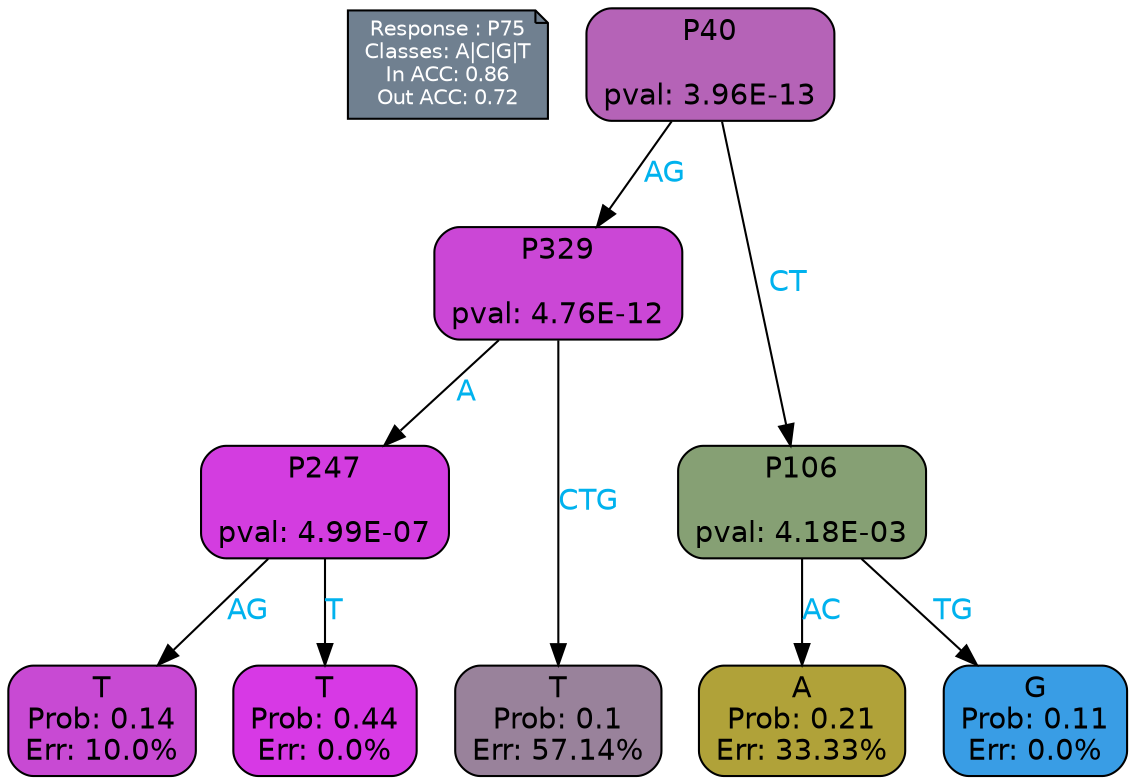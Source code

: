 digraph Tree {
node [shape=box, style="filled, rounded", color="black", fontname=helvetica] ;
graph [ranksep=equally, splines=polylines, bgcolor=transparent, dpi=600] ;
edge [fontname=helvetica] ;
LEGEND [label="Response : P75
Classes: A|C|G|T
In ACC: 0.86
Out ACC: 0.72
",shape=note,align=left,style=filled,fillcolor="slategray",fontcolor="white",fontsize=10];1 [label="P40

pval: 3.96E-13", fillcolor="#b563b7"] ;
2 [label="P329

pval: 4.76E-12", fillcolor="#cb47d6"] ;
3 [label="P247

pval: 4.99E-07", fillcolor="#d33de0"] ;
4 [label="T
Prob: 0.14
Err: 10.0%", fillcolor="#c84ad3"] ;
5 [label="T
Prob: 0.44
Err: 0.0%", fillcolor="#d739e5"] ;
6 [label="T
Prob: 0.1
Err: 57.14%", fillcolor="#99829b"] ;
7 [label="P106

pval: 4.18E-03", fillcolor="#86a074"] ;
8 [label="A
Prob: 0.21
Err: 33.33%", fillcolor="#b0a239"] ;
9 [label="G
Prob: 0.11
Err: 0.0%", fillcolor="#399de5"] ;
1 -> 2 [label="AG",fontcolor=deepskyblue2] ;
1 -> 7 [label="CT",fontcolor=deepskyblue2] ;
2 -> 3 [label="A",fontcolor=deepskyblue2] ;
2 -> 6 [label="CTG",fontcolor=deepskyblue2] ;
3 -> 4 [label="AG",fontcolor=deepskyblue2] ;
3 -> 5 [label="T",fontcolor=deepskyblue2] ;
7 -> 8 [label="AC",fontcolor=deepskyblue2] ;
7 -> 9 [label="TG",fontcolor=deepskyblue2] ;
{rank = same; 4;5;6;8;9;}{rank = same; LEGEND;1;}}